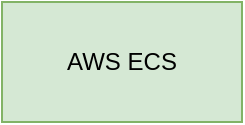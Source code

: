 <mxfile version="17.5.0" type="github">
  <diagram id="i6FMBLXSYppf3Jpdc8FW" name="Page-1">
    <mxGraphModel dx="811" dy="1121" grid="1" gridSize="10" guides="1" tooltips="1" connect="1" arrows="1" fold="1" page="1" pageScale="1" pageWidth="827" pageHeight="1169" math="0" shadow="0">
      <root>
        <mxCell id="0" />
        <mxCell id="1" parent="0" />
        <mxCell id="8J4vpPaKSKT4FRi85Dce-1" value="AWS ECS" style="rounded=0;whiteSpace=wrap;html=1;fillColor=#d5e8d4;strokeColor=#82b366;" vertex="1" parent="1">
          <mxGeometry x="350" y="140" width="120" height="60" as="geometry" />
        </mxCell>
      </root>
    </mxGraphModel>
  </diagram>
</mxfile>
